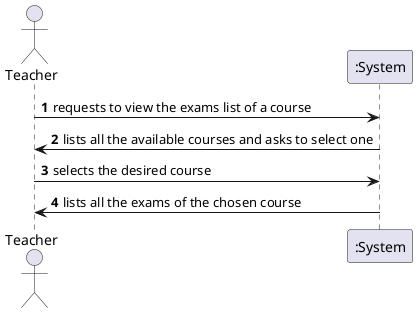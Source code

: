 @startuml US2003_SSD
'https://plantuml.com/sequence-diagram
actor "Teacher" as teacher
participant ":System" as system
autonumber

teacher -> system: requests to view the exams list of a course

system -> teacher: lists all the available courses and asks to select one

teacher -> system: selects the desired course

system -> teacher: lists all the exams of the chosen course

@enduml
